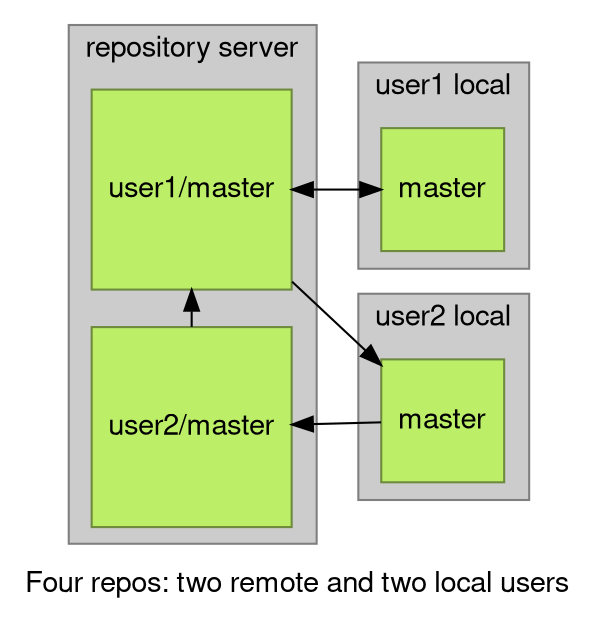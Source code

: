 digraph git {
	rankdir=LR
	graph [fontname="helvetica, sans"];
	node [fontname="helvetica, sans", shape=square, color=darkolivegreen4, fillcolor=darkolivegreen2, style=filled];
	edge [fontname="helvetica, sans"];
	label="Four repos: two remote and two local users"

	subgraph cluster_rh {
		label = "repository server"
		style=filled
		color=grey50
		fillcolor=grey80

		{
			rank=same
			r0 [label="user1/master"]
			r1 [label="user2/master"]
		}
	}

	subgraph cluster_local1 {
		label = "user1 local"
		style=filled
		color=grey50
		fillcolor=grey80

		r2 [label="master"]
	}
	r0 -> r2 [dir=both]

	subgraph cluster_local2 {
		label = "user2 local"
		style=filled
		color=grey50
		fillcolor=grey80

		r3 [label="master"]
	}
	r3 -> r1

	r0 -> r3
	r1 -> r0

}
